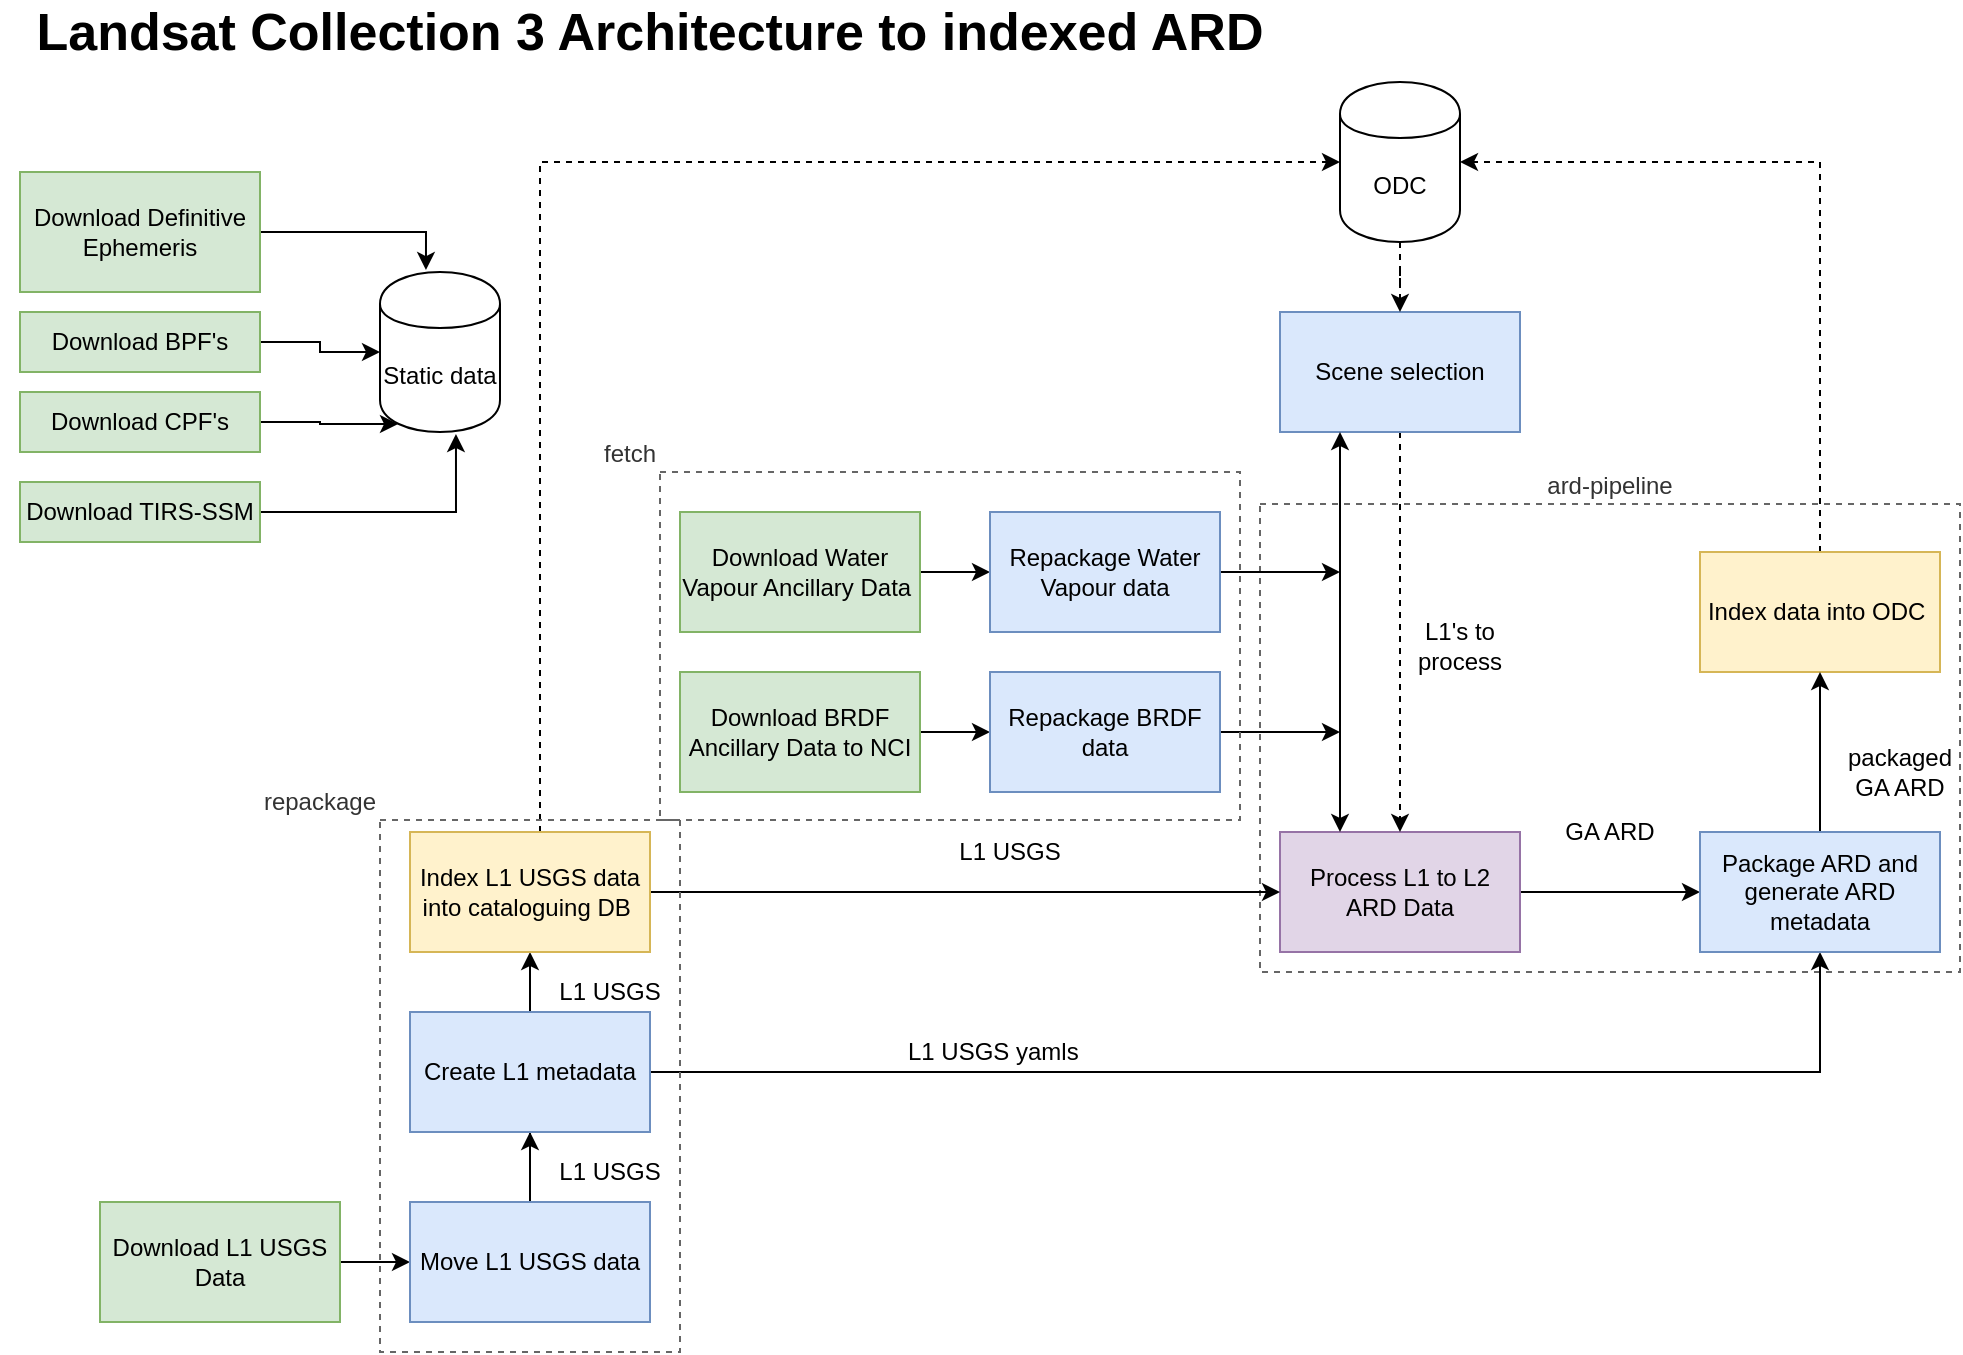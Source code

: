 <mxfile version="16.5.1" type="device"><diagram id="2L8Oo3xiIVleBCv5hXrL" name="Page-1"><mxGraphModel dx="1170" dy="819" grid="1" gridSize="10" guides="1" tooltips="1" connect="1" arrows="1" fold="1" page="1" pageScale="1" pageWidth="1169" pageHeight="827" math="0" shadow="0"><root><mxCell id="0"/><mxCell id="1" parent="0"/><mxCell id="vdAJcEngBWGOwDcZ96w8-22" value="ard-pipeline" style="rounded=0;whiteSpace=wrap;html=1;glass=0;fillColor=none;fontColor=#333333;strokeColor=#666666;dashed=1;labelPosition=center;verticalLabelPosition=top;align=center;verticalAlign=bottom;" vertex="1" parent="1"><mxGeometry x="640" y="256" width="350" height="234" as="geometry"/></mxCell><mxCell id="JFfTzrk-7GzA0J_P_i5j-1" value="Landsat Collection 3 Architecture to indexed ARD" style="text;html=1;strokeColor=none;fillColor=none;align=center;verticalAlign=middle;whiteSpace=wrap;rounded=0;fontStyle=1;fontSize=26;" parent="1" vertex="1"><mxGeometry x="10" y="10" width="650" height="20" as="geometry"/></mxCell><mxCell id="1PRY0U88CtYkUTZWOUMD-23" style="edgeStyle=orthogonalEdgeStyle;rounded=0;orthogonalLoop=1;jettySize=auto;html=1;" parent="1" source="JFfTzrk-7GzA0J_P_i5j-2" target="JFfTzrk-7GzA0J_P_i5j-4" edge="1"><mxGeometry relative="1" as="geometry"/></mxCell><mxCell id="JFfTzrk-7GzA0J_P_i5j-2" value="Download Water Vapour Ancillary Data&amp;nbsp;" style="rounded=0;whiteSpace=wrap;html=1;fillColor=#d5e8d4;strokeColor=#82b366;" parent="1" vertex="1"><mxGeometry x="350" y="260" width="120" height="60" as="geometry"/></mxCell><mxCell id="vdAJcEngBWGOwDcZ96w8-8" style="edgeStyle=orthogonalEdgeStyle;rounded=0;orthogonalLoop=1;jettySize=auto;html=1;exitX=1;exitY=0.5;exitDx=0;exitDy=0;" edge="1" parent="1" source="JFfTzrk-7GzA0J_P_i5j-4"><mxGeometry relative="1" as="geometry"><mxPoint x="680" y="290" as="targetPoint"/></mxGeometry></mxCell><mxCell id="JFfTzrk-7GzA0J_P_i5j-4" value="Repackage Water Vapour data" style="rounded=0;whiteSpace=wrap;html=1;fillColor=#dae8fc;strokeColor=#6c8ebf;" parent="1" vertex="1"><mxGeometry x="505" y="260" width="115" height="60" as="geometry"/></mxCell><mxCell id="vdAJcEngBWGOwDcZ96w8-17" style="edgeStyle=orthogonalEdgeStyle;rounded=0;orthogonalLoop=1;jettySize=auto;html=1;exitX=0.5;exitY=0;exitDx=0;exitDy=0;entryX=1;entryY=0.5;entryDx=0;entryDy=0;dashed=1;" edge="1" parent="1" source="1PRY0U88CtYkUTZWOUMD-17" target="vdAJcEngBWGOwDcZ96w8-6"><mxGeometry relative="1" as="geometry"/></mxCell><mxCell id="1PRY0U88CtYkUTZWOUMD-17" value="Index data into ODC&amp;nbsp;" style="rounded=0;whiteSpace=wrap;html=1;fillColor=#fff2cc;strokeColor=#d6b656;" parent="1" vertex="1"><mxGeometry x="860" y="280" width="120" height="60" as="geometry"/></mxCell><mxCell id="1PRY0U88CtYkUTZWOUMD-20" style="edgeStyle=orthogonalEdgeStyle;rounded=0;orthogonalLoop=1;jettySize=auto;html=1;" parent="1" source="JFfTzrk-7GzA0J_P_i5j-17" target="JFfTzrk-7GzA0J_P_i5j-21" edge="1"><mxGeometry relative="1" as="geometry"/></mxCell><mxCell id="JFfTzrk-7GzA0J_P_i5j-17" value="Download BRDF Ancillary Data to NCI" style="rounded=0;whiteSpace=wrap;html=1;fillColor=#d5e8d4;strokeColor=#82b366;" parent="1" vertex="1"><mxGeometry x="350" y="340" width="120" height="60" as="geometry"/></mxCell><mxCell id="vdAJcEngBWGOwDcZ96w8-9" style="edgeStyle=orthogonalEdgeStyle;rounded=0;orthogonalLoop=1;jettySize=auto;html=1;exitX=1;exitY=0.5;exitDx=0;exitDy=0;" edge="1" parent="1" source="JFfTzrk-7GzA0J_P_i5j-21"><mxGeometry relative="1" as="geometry"><mxPoint x="680" y="370" as="targetPoint"/></mxGeometry></mxCell><mxCell id="JFfTzrk-7GzA0J_P_i5j-21" value="Repackage BRDF data" style="rounded=0;whiteSpace=wrap;html=1;fillColor=#dae8fc;strokeColor=#6c8ebf;" parent="1" vertex="1"><mxGeometry x="505" y="340" width="115" height="60" as="geometry"/></mxCell><mxCell id="1PRY0U88CtYkUTZWOUMD-24" style="edgeStyle=orthogonalEdgeStyle;rounded=0;orthogonalLoop=1;jettySize=auto;html=1;" parent="1" source="1PRY0U88CtYkUTZWOUMD-8" target="1PRY0U88CtYkUTZWOUMD-10" edge="1"><mxGeometry relative="1" as="geometry"/></mxCell><mxCell id="1PRY0U88CtYkUTZWOUMD-8" value="Download L1 USGS Data" style="rounded=0;whiteSpace=wrap;html=1;fillColor=#d5e8d4;strokeColor=#82b366;" parent="1" vertex="1"><mxGeometry x="60" y="605" width="120" height="60" as="geometry"/></mxCell><mxCell id="joiNqSWqzZhZdgW3rQQV-5" style="edgeStyle=orthogonalEdgeStyle;rounded=0;orthogonalLoop=1;jettySize=auto;html=1;" parent="1" source="1PRY0U88CtYkUTZWOUMD-10" target="9Vwv3Lrl26rNNhH8K0VH-1" edge="1"><mxGeometry relative="1" as="geometry"/></mxCell><mxCell id="joiNqSWqzZhZdgW3rQQV-6" style="edgeStyle=orthogonalEdgeStyle;rounded=0;orthogonalLoop=1;jettySize=auto;html=1;" parent="1" source="1PRY0U88CtYkUTZWOUMD-10" target="joiNqSWqzZhZdgW3rQQV-3" edge="1"><mxGeometry relative="1" as="geometry"/></mxCell><mxCell id="1PRY0U88CtYkUTZWOUMD-10" value="Move L1 USGS data" style="rounded=0;whiteSpace=wrap;html=1;fillColor=#dae8fc;strokeColor=#6c8ebf;" parent="1" vertex="1"><mxGeometry x="215" y="605" width="120" height="60" as="geometry"/></mxCell><mxCell id="vdAJcEngBWGOwDcZ96w8-14" style="edgeStyle=orthogonalEdgeStyle;rounded=0;orthogonalLoop=1;jettySize=auto;html=1;exitX=1;exitY=0.5;exitDx=0;exitDy=0;entryX=0;entryY=0.5;entryDx=0;entryDy=0;" edge="1" parent="1" source="1PRY0U88CtYkUTZWOUMD-13" target="vdAJcEngBWGOwDcZ96w8-4"><mxGeometry relative="1" as="geometry"/></mxCell><mxCell id="1PRY0U88CtYkUTZWOUMD-13" value="Process L1&amp;nbsp;to L2 ARD Data" style="rounded=0;whiteSpace=wrap;html=1;fillColor=#e1d5e7;strokeColor=#9673a6;" parent="1" vertex="1"><mxGeometry x="650" y="420" width="120" height="60" as="geometry"/></mxCell><mxCell id="vdAJcEngBWGOwDcZ96w8-12" style="edgeStyle=orthogonalEdgeStyle;rounded=0;orthogonalLoop=1;jettySize=auto;html=1;exitX=1;exitY=0.5;exitDx=0;exitDy=0;entryX=0;entryY=0.5;entryDx=0;entryDy=0;" edge="1" parent="1" source="9Vwv3Lrl26rNNhH8K0VH-1" target="1PRY0U88CtYkUTZWOUMD-13"><mxGeometry relative="1" as="geometry"/></mxCell><mxCell id="vdAJcEngBWGOwDcZ96w8-16" style="edgeStyle=orthogonalEdgeStyle;rounded=0;orthogonalLoop=1;jettySize=auto;html=1;entryX=0;entryY=0.5;entryDx=0;entryDy=0;dashed=1;" edge="1" parent="1" source="9Vwv3Lrl26rNNhH8K0VH-1" target="vdAJcEngBWGOwDcZ96w8-6"><mxGeometry relative="1" as="geometry"><Array as="points"><mxPoint x="280" y="85"/></Array></mxGeometry></mxCell><mxCell id="9Vwv3Lrl26rNNhH8K0VH-1" value="Index L1 USGS data into cataloguing DB&amp;nbsp;" style="rounded=0;whiteSpace=wrap;html=1;fillColor=#fff2cc;strokeColor=#d6b656;" parent="1" vertex="1"><mxGeometry x="215" y="420" width="120" height="60" as="geometry"/></mxCell><mxCell id="9Vwv3Lrl26rNNhH8K0VH-22" style="edgeStyle=orthogonalEdgeStyle;rounded=0;orthogonalLoop=1;jettySize=auto;html=1;entryX=0;entryY=0.5;entryDx=0;entryDy=0;" parent="1" source="9Vwv3Lrl26rNNhH8K0VH-7" edge="1" target="VBBDFp9ss-au3D2mPAF3-4"><mxGeometry relative="1" as="geometry"><mxPoint x="160" y="260" as="targetPoint"/></mxGeometry></mxCell><mxCell id="9Vwv3Lrl26rNNhH8K0VH-7" value="Download BPF's" style="rounded=0;whiteSpace=wrap;html=1;fillColor=#d5e8d4;strokeColor=#82b366;" parent="1" vertex="1"><mxGeometry x="20" y="160" width="120" height="30" as="geometry"/></mxCell><mxCell id="9Vwv3Lrl26rNNhH8K0VH-17" style="edgeStyle=orthogonalEdgeStyle;rounded=0;orthogonalLoop=1;jettySize=auto;html=1;entryX=0.383;entryY=-0.012;entryDx=0;entryDy=0;entryPerimeter=0;" parent="1" source="9Vwv3Lrl26rNNhH8K0VH-8" edge="1" target="VBBDFp9ss-au3D2mPAF3-4"><mxGeometry relative="1" as="geometry"><mxPoint x="160" y="190" as="targetPoint"/></mxGeometry></mxCell><mxCell id="9Vwv3Lrl26rNNhH8K0VH-8" value="Download Definitive Ephemeris" style="rounded=0;whiteSpace=wrap;html=1;fillColor=#d5e8d4;strokeColor=#82b366;" parent="1" vertex="1"><mxGeometry x="20" y="90" width="120" height="60" as="geometry"/></mxCell><mxCell id="VBBDFp9ss-au3D2mPAF3-3" style="edgeStyle=orthogonalEdgeStyle;rounded=0;orthogonalLoop=1;jettySize=auto;html=1;entryX=0.15;entryY=0.95;entryDx=0;entryDy=0;entryPerimeter=0;" parent="1" source="9Vwv3Lrl26rNNhH8K0VH-9" edge="1" target="VBBDFp9ss-au3D2mPAF3-4"><mxGeometry relative="1" as="geometry"><mxPoint x="160" y="215" as="targetPoint"/></mxGeometry></mxCell><mxCell id="9Vwv3Lrl26rNNhH8K0VH-9" value="Download CPF's" style="rounded=0;whiteSpace=wrap;html=1;fillColor=#d5e8d4;strokeColor=#82b366;" parent="1" vertex="1"><mxGeometry x="20" y="200" width="120" height="30" as="geometry"/></mxCell><mxCell id="9Vwv3Lrl26rNNhH8K0VH-25" value="L1 USGS" style="text;html=1;strokeColor=none;fillColor=none;align=center;verticalAlign=middle;whiteSpace=wrap;rounded=0;" parent="1" vertex="1"><mxGeometry x="280" y="580" width="70" height="20" as="geometry"/></mxCell><mxCell id="joiNqSWqzZhZdgW3rQQV-2" style="edgeStyle=orthogonalEdgeStyle;rounded=0;orthogonalLoop=1;jettySize=auto;html=1;exitX=0.5;exitY=0;exitDx=0;exitDy=0;" parent="1" edge="1"><mxGeometry relative="1" as="geometry"><mxPoint x="305" y="190" as="targetPoint"/><mxPoint x="305" y="190" as="sourcePoint"/></mxGeometry></mxCell><mxCell id="9Vwv3Lrl26rNNhH8K0VH-33" value="GA ARD" style="text;html=1;strokeColor=none;fillColor=none;align=center;verticalAlign=middle;whiteSpace=wrap;rounded=0;" parent="1" vertex="1"><mxGeometry x="780" y="400" width="70" height="40" as="geometry"/></mxCell><mxCell id="vdAJcEngBWGOwDcZ96w8-1" style="edgeStyle=orthogonalEdgeStyle;rounded=0;orthogonalLoop=1;jettySize=auto;html=1;entryX=0.633;entryY=1.013;entryDx=0;entryDy=0;entryPerimeter=0;" edge="1" parent="1" source="VBBDFp9ss-au3D2mPAF3-1" target="VBBDFp9ss-au3D2mPAF3-4"><mxGeometry relative="1" as="geometry"/></mxCell><mxCell id="VBBDFp9ss-au3D2mPAF3-1" value="Download TIRS-SSM" style="rounded=0;whiteSpace=wrap;html=1;fillColor=#d5e8d4;strokeColor=#82b366;" parent="1" vertex="1"><mxGeometry x="20" y="245" width="120" height="30" as="geometry"/></mxCell><mxCell id="VBBDFp9ss-au3D2mPAF3-4" value="Static data&lt;br&gt;" style="shape=cylinder;whiteSpace=wrap;html=1;boundedLbl=1;backgroundOutline=1;" parent="1" vertex="1"><mxGeometry x="200" y="140" width="60" height="80" as="geometry"/></mxCell><mxCell id="vdAJcEngBWGOwDcZ96w8-26" style="edgeStyle=orthogonalEdgeStyle;rounded=0;orthogonalLoop=1;jettySize=auto;html=1;entryX=0.5;entryY=0;entryDx=0;entryDy=0;dashed=1;" edge="1" parent="1" source="8iZ0GnisoOs6cW2lVHOG-3" target="1PRY0U88CtYkUTZWOUMD-13"><mxGeometry relative="1" as="geometry"/></mxCell><mxCell id="8iZ0GnisoOs6cW2lVHOG-3" value="Scene selection" style="rounded=0;whiteSpace=wrap;html=1;fillColor=#dae8fc;strokeColor=#6c8ebf;" parent="1" vertex="1"><mxGeometry x="650" y="160" width="120" height="60" as="geometry"/></mxCell><mxCell id="8iZ0GnisoOs6cW2lVHOG-13" value="L1 USGS" style="text;html=1;strokeColor=none;fillColor=none;align=center;verticalAlign=middle;whiteSpace=wrap;rounded=0;" parent="1" vertex="1"><mxGeometry x="480" y="420" width="70" height="20" as="geometry"/></mxCell><mxCell id="vdAJcEngBWGOwDcZ96w8-11" style="edgeStyle=orthogonalEdgeStyle;rounded=0;orthogonalLoop=1;jettySize=auto;html=1;exitX=1;exitY=0.5;exitDx=0;exitDy=0;entryX=0.5;entryY=1;entryDx=0;entryDy=0;" edge="1" parent="1" source="joiNqSWqzZhZdgW3rQQV-3" target="vdAJcEngBWGOwDcZ96w8-4"><mxGeometry relative="1" as="geometry"/></mxCell><mxCell id="joiNqSWqzZhZdgW3rQQV-3" value="Create L1 metadata" style="rounded=0;whiteSpace=wrap;html=1;fillColor=#dae8fc;strokeColor=#6c8ebf;" parent="1" vertex="1"><mxGeometry x="215" y="510" width="120" height="60" as="geometry"/></mxCell><mxCell id="joiNqSWqzZhZdgW3rQQV-8" value="L1 USGS" style="text;html=1;strokeColor=none;fillColor=none;align=center;verticalAlign=middle;whiteSpace=wrap;rounded=0;" parent="1" vertex="1"><mxGeometry x="280" y="490" width="70" height="20" as="geometry"/></mxCell><mxCell id="joiNqSWqzZhZdgW3rQQV-9" value="&amp;nbsp;L1 USGS yamls" style="text;html=1;strokeColor=none;fillColor=none;align=center;verticalAlign=middle;whiteSpace=wrap;rounded=0;" parent="1" vertex="1"><mxGeometry x="430" y="520" width="150" height="20" as="geometry"/></mxCell><mxCell id="vdAJcEngBWGOwDcZ96w8-15" style="edgeStyle=orthogonalEdgeStyle;rounded=0;orthogonalLoop=1;jettySize=auto;html=1;exitX=0.5;exitY=0;exitDx=0;exitDy=0;entryX=0.5;entryY=1;entryDx=0;entryDy=0;" edge="1" parent="1" source="vdAJcEngBWGOwDcZ96w8-4" target="1PRY0U88CtYkUTZWOUMD-17"><mxGeometry relative="1" as="geometry"/></mxCell><mxCell id="vdAJcEngBWGOwDcZ96w8-4" value="Package ARD and generate ARD metadata" style="rounded=0;whiteSpace=wrap;html=1;fillColor=#dae8fc;strokeColor=#6c8ebf;" vertex="1" parent="1"><mxGeometry x="860" y="420" width="120" height="60" as="geometry"/></mxCell><mxCell id="vdAJcEngBWGOwDcZ96w8-5" value="&lt;span&gt;packaged GA ARD&lt;/span&gt;" style="text;html=1;strokeColor=none;fillColor=none;align=center;verticalAlign=middle;whiteSpace=wrap;rounded=0;" vertex="1" parent="1"><mxGeometry x="930" y="370" width="60" height="40" as="geometry"/></mxCell><mxCell id="vdAJcEngBWGOwDcZ96w8-19" value="" style="edgeStyle=orthogonalEdgeStyle;rounded=0;orthogonalLoop=1;jettySize=auto;html=1;dashed=1;" edge="1" parent="1" source="vdAJcEngBWGOwDcZ96w8-6" target="8iZ0GnisoOs6cW2lVHOG-3"><mxGeometry relative="1" as="geometry"/></mxCell><mxCell id="vdAJcEngBWGOwDcZ96w8-6" value="ODC" style="shape=cylinder;whiteSpace=wrap;html=1;boundedLbl=1;backgroundOutline=1;" vertex="1" parent="1"><mxGeometry x="680" y="45" width="60" height="80" as="geometry"/></mxCell><mxCell id="vdAJcEngBWGOwDcZ96w8-7" value="" style="endArrow=classic;startArrow=classic;html=1;rounded=0;exitX=0.25;exitY=0;exitDx=0;exitDy=0;entryX=0.25;entryY=1;entryDx=0;entryDy=0;" edge="1" parent="1" source="1PRY0U88CtYkUTZWOUMD-13" target="8iZ0GnisoOs6cW2lVHOG-3"><mxGeometry width="50" height="50" relative="1" as="geometry"><mxPoint x="645" y="270" as="sourcePoint"/><mxPoint x="695" y="220" as="targetPoint"/></mxGeometry></mxCell><mxCell id="vdAJcEngBWGOwDcZ96w8-20" value="repackage" style="rounded=0;whiteSpace=wrap;html=1;glass=0;fillColor=none;fontColor=#333333;strokeColor=#666666;dashed=1;labelPosition=left;verticalLabelPosition=top;align=right;verticalAlign=bottom;" vertex="1" parent="1"><mxGeometry x="200" y="414" width="150" height="266" as="geometry"/></mxCell><mxCell id="vdAJcEngBWGOwDcZ96w8-21" value="fetch" style="rounded=0;whiteSpace=wrap;html=1;glass=0;fillColor=none;fontColor=#333333;strokeColor=#666666;dashed=1;labelPosition=left;verticalLabelPosition=top;align=right;verticalAlign=bottom;" vertex="1" parent="1"><mxGeometry x="340" y="240" width="290" height="174" as="geometry"/></mxCell><mxCell id="vdAJcEngBWGOwDcZ96w8-23" value="L1's to process" style="text;html=1;strokeColor=none;fillColor=none;align=center;verticalAlign=middle;whiteSpace=wrap;rounded=0;" vertex="1" parent="1"><mxGeometry x="710" y="309.5" width="60" height="35" as="geometry"/></mxCell></root></mxGraphModel></diagram></mxfile>